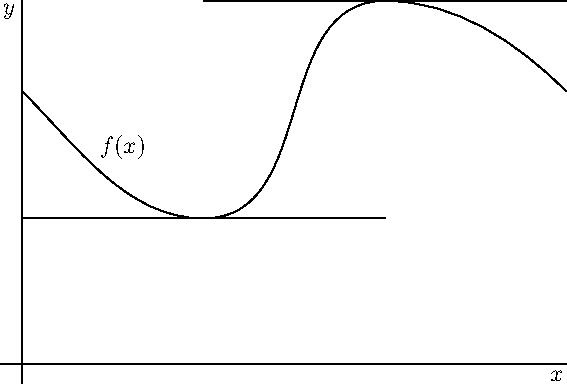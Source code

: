 size(10cm);
import graph;
xaxis("$x$");
yaxis("$y$");
draw((0,3){SE}..{E}(2,1.6){E}..{E}(4,4){E}..{SE}(6,3));
label("$f(x)$",(0.8,2.2),NE);
draw((0,1.6)--(4,1.6));
draw((2,4)--(6,4));
